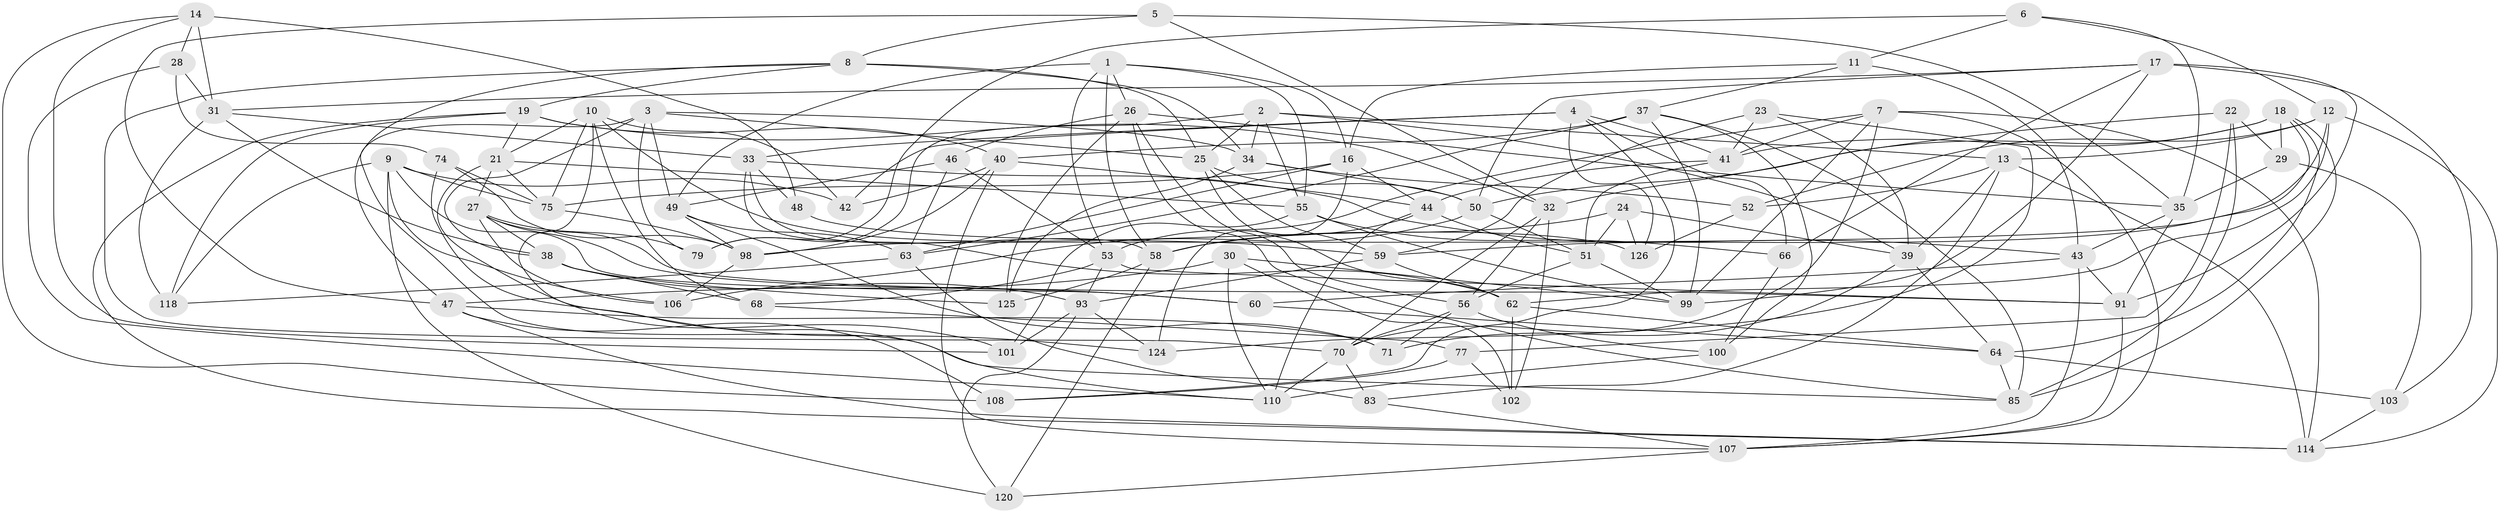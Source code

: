 // Generated by graph-tools (version 1.1) at 2025/52/02/27/25 19:52:31]
// undirected, 85 vertices, 222 edges
graph export_dot {
graph [start="1"]
  node [color=gray90,style=filled];
  1 [super="+65"];
  2 [super="+122"];
  3 [super="+104"];
  4 [super="+78"];
  5;
  6;
  7 [super="+97"];
  8 [super="+138"];
  9 [super="+15"];
  10 [super="+82"];
  11;
  12 [super="+119"];
  13 [super="+61"];
  14 [super="+45"];
  16 [super="+84"];
  17 [super="+20"];
  18 [super="+127"];
  19 [super="+54"];
  21 [super="+90"];
  22;
  23;
  24;
  25 [super="+88"];
  26 [super="+136"];
  27 [super="+129"];
  28;
  29;
  30;
  31 [super="+73"];
  32 [super="+36"];
  33 [super="+130"];
  34 [super="+76"];
  35 [super="+69"];
  37 [super="+72"];
  38 [super="+111"];
  39 [super="+113"];
  40 [super="+89"];
  41 [super="+81"];
  42;
  43 [super="+87"];
  44 [super="+132"];
  46;
  47 [super="+95"];
  48;
  49 [super="+121"];
  50 [super="+57"];
  51 [super="+67"];
  52;
  53 [super="+80"];
  55 [super="+133"];
  56 [super="+128"];
  58 [super="+94"];
  59 [super="+109"];
  60;
  62 [super="+105"];
  63 [super="+123"];
  64 [super="+112"];
  66;
  68;
  70 [super="+92"];
  71;
  74;
  75 [super="+115"];
  77;
  79;
  83;
  85 [super="+86"];
  91 [super="+137"];
  93 [super="+96"];
  98 [super="+134"];
  99 [super="+135"];
  100;
  101;
  102;
  103;
  106;
  107 [super="+117"];
  108;
  110 [super="+116"];
  114 [super="+131"];
  118;
  120;
  124;
  125;
  126;
  1 -- 26;
  1 -- 53;
  1 -- 49;
  1 -- 16;
  1 -- 58;
  1 -- 55;
  2 -- 25;
  2 -- 55;
  2 -- 13;
  2 -- 79;
  2 -- 39;
  2 -- 34;
  3 -- 34;
  3 -- 85;
  3 -- 25;
  3 -- 79;
  3 -- 38;
  3 -- 49;
  4 -- 41;
  4 -- 66;
  4 -- 126;
  4 -- 108;
  4 -- 42;
  4 -- 33;
  5 -- 35;
  5 -- 8;
  5 -- 32;
  5 -- 47;
  6 -- 35;
  6 -- 79;
  6 -- 12;
  6 -- 11;
  7 -- 114;
  7 -- 41;
  7 -- 99;
  7 -- 107;
  7 -- 53;
  7 -- 70;
  8 -- 47;
  8 -- 34;
  8 -- 19;
  8 -- 70;
  8 -- 25;
  9 -- 106;
  9 -- 120;
  9 -- 60;
  9 -- 42;
  9 -- 118;
  9 -- 75;
  10 -- 75;
  10 -- 126;
  10 -- 68;
  10 -- 42;
  10 -- 110;
  10 -- 21;
  11 -- 37;
  11 -- 16;
  11 -- 43;
  12 -- 13;
  12 -- 114;
  12 -- 98;
  12 -- 62;
  12 -- 52;
  13 -- 39;
  13 -- 83;
  13 -- 52;
  13 -- 114;
  14 -- 31;
  14 -- 101;
  14 -- 48 [weight=2];
  14 -- 108;
  14 -- 28;
  16 -- 44;
  16 -- 124;
  16 -- 75;
  16 -- 63;
  17 -- 66;
  17 -- 31;
  17 -- 50;
  17 -- 91;
  17 -- 103;
  17 -- 99;
  18 -- 29;
  18 -- 50;
  18 -- 59;
  18 -- 64;
  18 -- 85;
  18 -- 41;
  19 -- 118;
  19 -- 32;
  19 -- 114;
  19 -- 40;
  19 -- 21;
  21 -- 101;
  21 -- 75;
  21 -- 55;
  21 -- 27;
  22 -- 77;
  22 -- 29;
  22 -- 85;
  22 -- 32;
  23 -- 124;
  23 -- 59;
  23 -- 39;
  23 -- 41;
  24 -- 126;
  24 -- 58;
  24 -- 39;
  24 -- 51;
  25 -- 50;
  25 -- 59;
  25 -- 62;
  26 -- 35;
  26 -- 85;
  26 -- 56;
  26 -- 125;
  26 -- 46;
  27 -- 79;
  27 -- 38;
  27 -- 91;
  27 -- 106;
  27 -- 60;
  28 -- 110;
  28 -- 74;
  28 -- 31;
  29 -- 103;
  29 -- 35;
  30 -- 47;
  30 -- 102;
  30 -- 99;
  30 -- 110;
  31 -- 118;
  31 -- 33;
  31 -- 38;
  32 -- 102;
  32 -- 70;
  32 -- 56;
  33 -- 48;
  33 -- 43;
  33 -- 58;
  33 -- 62;
  34 -- 52;
  34 -- 125;
  34 -- 50;
  35 -- 91;
  35 -- 43;
  37 -- 63;
  37 -- 85;
  37 -- 40;
  37 -- 100;
  37 -- 99;
  38 -- 93;
  38 -- 68;
  38 -- 125;
  39 -- 64;
  39 -- 71;
  40 -- 107;
  40 -- 42;
  40 -- 44;
  40 -- 98;
  41 -- 44;
  41 -- 51;
  43 -- 91;
  43 -- 107;
  43 -- 60;
  44 -- 51;
  44 -- 110;
  44 -- 58;
  46 -- 49;
  46 -- 63;
  46 -- 53;
  47 -- 114;
  47 -- 108;
  47 -- 71;
  48 -- 59;
  49 -- 63;
  49 -- 98;
  49 -- 71;
  50 -- 51;
  50 -- 106;
  51 -- 56;
  51 -- 99;
  52 -- 126;
  53 -- 91;
  53 -- 93;
  53 -- 68;
  55 -- 66;
  55 -- 101;
  55 -- 99;
  56 -- 100;
  56 -- 70;
  56 -- 71;
  58 -- 120;
  58 -- 125;
  59 -- 93;
  59 -- 62;
  60 -- 64;
  62 -- 102;
  62 -- 64;
  63 -- 83;
  63 -- 118;
  64 -- 85;
  64 -- 103;
  66 -- 100;
  68 -- 77;
  70 -- 83;
  70 -- 110;
  74 -- 124;
  74 -- 98;
  74 -- 75;
  75 -- 98;
  77 -- 102;
  77 -- 108;
  83 -- 107;
  91 -- 107;
  93 -- 101;
  93 -- 120;
  93 -- 124;
  98 -- 106;
  100 -- 110;
  103 -- 114;
  107 -- 120;
}
